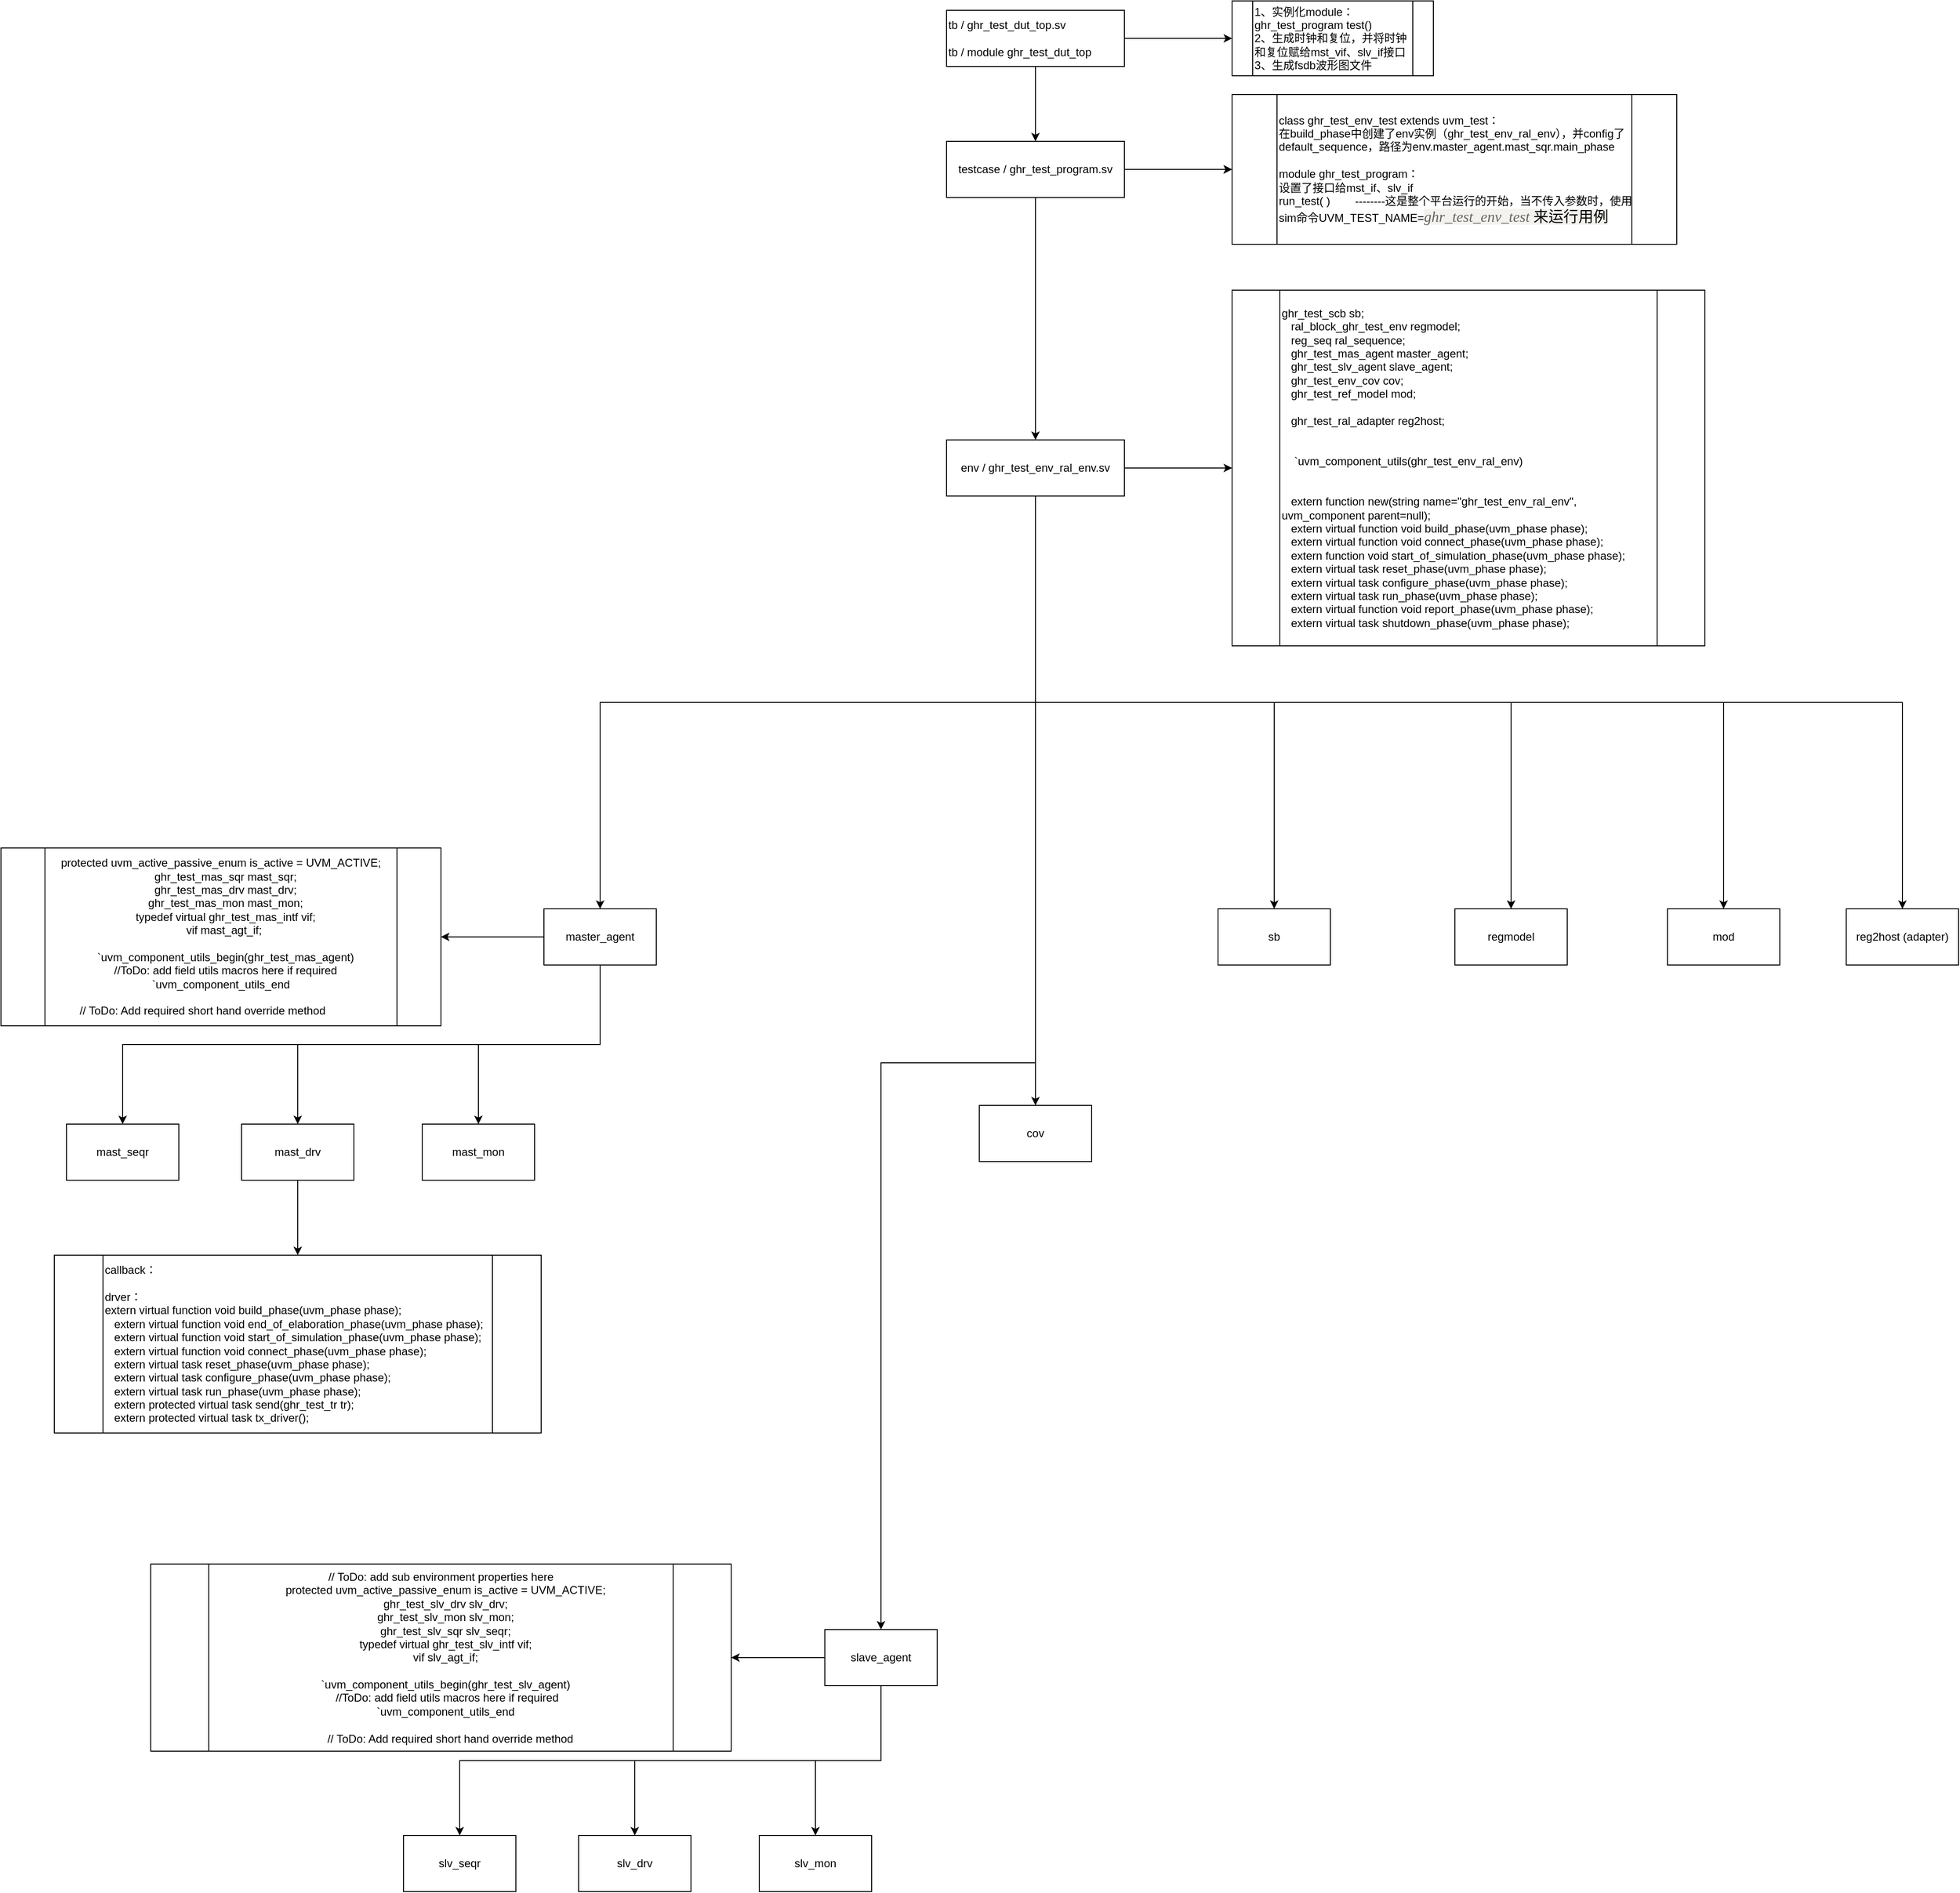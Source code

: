 <mxfile version="14.9.0" type="github">
  <diagram id="dHyQosclc3NUR6HKDb04" name="Page-1">
    <mxGraphModel dx="2249" dy="794" grid="1" gridSize="10" guides="1" tooltips="1" connect="1" arrows="1" fold="1" page="1" pageScale="1" pageWidth="827" pageHeight="1169" math="0" shadow="0">
      <root>
        <mxCell id="0" />
        <mxCell id="1" parent="0" />
        <mxCell id="dHHoHIPFjKXj9bd5cRM4-3" value="" style="edgeStyle=orthogonalEdgeStyle;rounded=0;orthogonalLoop=1;jettySize=auto;html=1;" parent="1" source="dHHoHIPFjKXj9bd5cRM4-1" target="dHHoHIPFjKXj9bd5cRM4-2" edge="1">
          <mxGeometry relative="1" as="geometry" />
        </mxCell>
        <mxCell id="dHHoHIPFjKXj9bd5cRM4-5" value="" style="edgeStyle=orthogonalEdgeStyle;rounded=0;orthogonalLoop=1;jettySize=auto;html=1;" parent="1" source="dHHoHIPFjKXj9bd5cRM4-1" target="dHHoHIPFjKXj9bd5cRM4-4" edge="1">
          <mxGeometry relative="1" as="geometry" />
        </mxCell>
        <mxCell id="dHHoHIPFjKXj9bd5cRM4-1" value="tb / ghr_test_dut_top.sv&lt;br&gt;&lt;br&gt;tb / module&amp;nbsp;ghr_test_dut_top" style="rounded=0;whiteSpace=wrap;html=1;align=left;" parent="1" vertex="1">
          <mxGeometry x="220" y="90" width="190" height="60" as="geometry" />
        </mxCell>
        <mxCell id="dHHoHIPFjKXj9bd5cRM4-9" value="" style="edgeStyle=orthogonalEdgeStyle;rounded=0;orthogonalLoop=1;jettySize=auto;html=1;" parent="1" source="dHHoHIPFjKXj9bd5cRM4-2" target="dHHoHIPFjKXj9bd5cRM4-8" edge="1">
          <mxGeometry relative="1" as="geometry" />
        </mxCell>
        <mxCell id="dHHoHIPFjKXj9bd5cRM4-10" value="" style="edgeStyle=orthogonalEdgeStyle;rounded=0;orthogonalLoop=1;jettySize=auto;html=1;" parent="1" source="dHHoHIPFjKXj9bd5cRM4-2" target="dHHoHIPFjKXj9bd5cRM4-8" edge="1">
          <mxGeometry relative="1" as="geometry" />
        </mxCell>
        <mxCell id="dHHoHIPFjKXj9bd5cRM4-12" value="" style="edgeStyle=orthogonalEdgeStyle;rounded=0;orthogonalLoop=1;jettySize=auto;html=1;" parent="1" source="dHHoHIPFjKXj9bd5cRM4-2" target="dHHoHIPFjKXj9bd5cRM4-11" edge="1">
          <mxGeometry relative="1" as="geometry" />
        </mxCell>
        <mxCell id="dHHoHIPFjKXj9bd5cRM4-2" value="testcase / ghr_test_program.sv" style="rounded=0;whiteSpace=wrap;html=1;" parent="1" vertex="1">
          <mxGeometry x="220" y="230" width="190" height="60" as="geometry" />
        </mxCell>
        <mxCell id="dHHoHIPFjKXj9bd5cRM4-4" value="1、实例化module：&lt;br&gt;ghr_test_program test()&lt;br&gt;2、生成时钟和复位，并将时钟和复位赋给mst_vif、slv_if接口&lt;br&gt;3、生成fsdb波形图文件" style="shape=process;whiteSpace=wrap;html=1;backgroundOutline=1;rounded=0;align=left;" parent="1" vertex="1">
          <mxGeometry x="525" y="80" width="215" height="80" as="geometry" />
        </mxCell>
        <mxCell id="dHHoHIPFjKXj9bd5cRM4-8" value="class ghr_test_env_test extends uvm_test：&lt;br&gt;在build_phase中创建了env实例（ghr_test_env_ral_env），并config了default_sequence，路径为env.master_agent.mast_sqr.main_phase&lt;br&gt;&lt;br&gt;module&amp;nbsp;ghr_test_program：&lt;br&gt;设置了接口给mst_if、slv_if&lt;br&gt;run_test( )&amp;nbsp; &amp;nbsp; &amp;nbsp; &amp;nbsp; --------这是整个平台运行的开始，当不传入参数时，使用sim命令UVM_TEST_NAME=&lt;span style=&quot;color: rgb(101 , 101 , 101) ; font-family: &amp;#34;pt serif&amp;#34; , &amp;#34;times new roman&amp;#34; , &amp;#34;times&amp;#34; , serif ; font-size: 16px ; font-style: italic ; background-color: rgb(243 , 242 , 238)&quot;&gt;ghr_test_env_test &lt;/span&gt;&lt;span style=&quot;font-family: &amp;#34;pt serif&amp;#34; , &amp;#34;times new roman&amp;#34; , &amp;#34;times&amp;#34; , serif ; font-size: 16px ; background-color: rgb(243 , 242 , 238)&quot;&gt;来运行用例&lt;/span&gt;" style="shape=process;whiteSpace=wrap;html=1;backgroundOutline=1;rounded=0;align=left;" parent="1" vertex="1">
          <mxGeometry x="525" y="180" width="475" height="160" as="geometry" />
        </mxCell>
        <mxCell id="dHHoHIPFjKXj9bd5cRM4-16" value="" style="edgeStyle=orthogonalEdgeStyle;rounded=0;orthogonalLoop=1;jettySize=auto;html=1;" parent="1" source="dHHoHIPFjKXj9bd5cRM4-11" target="dHHoHIPFjKXj9bd5cRM4-15" edge="1">
          <mxGeometry relative="1" as="geometry" />
        </mxCell>
        <mxCell id="dHHoHIPFjKXj9bd5cRM4-19" style="edgeStyle=orthogonalEdgeStyle;rounded=0;orthogonalLoop=1;jettySize=auto;html=1;exitX=0.5;exitY=1;exitDx=0;exitDy=0;" parent="1" source="dHHoHIPFjKXj9bd5cRM4-11" target="dHHoHIPFjKXj9bd5cRM4-17" edge="1">
          <mxGeometry relative="1" as="geometry" />
        </mxCell>
        <mxCell id="dHHoHIPFjKXj9bd5cRM4-21" style="edgeStyle=orthogonalEdgeStyle;rounded=0;orthogonalLoop=1;jettySize=auto;html=1;exitX=0.5;exitY=1;exitDx=0;exitDy=0;" parent="1" source="dHHoHIPFjKXj9bd5cRM4-11" target="dHHoHIPFjKXj9bd5cRM4-20" edge="1">
          <mxGeometry relative="1" as="geometry" />
        </mxCell>
        <mxCell id="dHHoHIPFjKXj9bd5cRM4-24" style="edgeStyle=orthogonalEdgeStyle;rounded=0;orthogonalLoop=1;jettySize=auto;html=1;exitX=0.5;exitY=1;exitDx=0;exitDy=0;" parent="1" source="dHHoHIPFjKXj9bd5cRM4-11" target="dHHoHIPFjKXj9bd5cRM4-22" edge="1">
          <mxGeometry relative="1" as="geometry" />
        </mxCell>
        <mxCell id="dHHoHIPFjKXj9bd5cRM4-26" style="edgeStyle=orthogonalEdgeStyle;rounded=0;orthogonalLoop=1;jettySize=auto;html=1;exitX=0.5;exitY=1;exitDx=0;exitDy=0;entryX=0.5;entryY=0;entryDx=0;entryDy=0;" parent="1" source="dHHoHIPFjKXj9bd5cRM4-11" target="dHHoHIPFjKXj9bd5cRM4-25" edge="1">
          <mxGeometry relative="1" as="geometry" />
        </mxCell>
        <mxCell id="dHHoHIPFjKXj9bd5cRM4-28" style="edgeStyle=orthogonalEdgeStyle;rounded=0;orthogonalLoop=1;jettySize=auto;html=1;exitX=0.5;exitY=1;exitDx=0;exitDy=0;entryX=0.5;entryY=0;entryDx=0;entryDy=0;" parent="1" source="dHHoHIPFjKXj9bd5cRM4-11" target="dHHoHIPFjKXj9bd5cRM4-27" edge="1">
          <mxGeometry relative="1" as="geometry" />
        </mxCell>
        <mxCell id="dHHoHIPFjKXj9bd5cRM4-30" style="edgeStyle=orthogonalEdgeStyle;rounded=0;orthogonalLoop=1;jettySize=auto;html=1;exitX=0.5;exitY=1;exitDx=0;exitDy=0;entryX=0.5;entryY=0;entryDx=0;entryDy=0;" parent="1" source="dHHoHIPFjKXj9bd5cRM4-11" target="dHHoHIPFjKXj9bd5cRM4-29" edge="1">
          <mxGeometry relative="1" as="geometry" />
        </mxCell>
        <mxCell id="dHHoHIPFjKXj9bd5cRM4-32" style="edgeStyle=orthogonalEdgeStyle;rounded=0;orthogonalLoop=1;jettySize=auto;html=1;exitX=0.5;exitY=1;exitDx=0;exitDy=0;" parent="1" source="dHHoHIPFjKXj9bd5cRM4-11" target="dHHoHIPFjKXj9bd5cRM4-31" edge="1">
          <mxGeometry relative="1" as="geometry" />
        </mxCell>
        <mxCell id="dHHoHIPFjKXj9bd5cRM4-11" value="env / ghr_test_env_ral_env.sv" style="whiteSpace=wrap;html=1;rounded=0;" parent="1" vertex="1">
          <mxGeometry x="220" y="549" width="190" height="60" as="geometry" />
        </mxCell>
        <mxCell id="dHHoHIPFjKXj9bd5cRM4-15" value="ghr_test_scb sb;&lt;br&gt;&amp;nbsp; &amp;nbsp;ral_block_ghr_test_env regmodel;&lt;br&gt;&amp;nbsp; &amp;nbsp;reg_seq ral_sequence;&amp;nbsp;&lt;br&gt;&amp;nbsp; &amp;nbsp;ghr_test_mas_agent master_agent;&lt;br&gt;&amp;nbsp; &amp;nbsp;ghr_test_slv_agent slave_agent;&lt;br&gt;&amp;nbsp; &amp;nbsp;ghr_test_env_cov cov;&lt;br&gt;&amp;nbsp; &amp;nbsp;ghr_test_ref_model mod;&lt;br&gt;&amp;nbsp; &amp;nbsp;&lt;br&gt;&amp;nbsp; &amp;nbsp;ghr_test_ral_adapter reg2host;&lt;br&gt;&lt;br&gt;&lt;br&gt;&amp;nbsp; &amp;nbsp; `uvm_component_utils(ghr_test_env_ral_env)&lt;br&gt;&lt;br&gt;&lt;br&gt;&amp;nbsp; &amp;nbsp;extern function new(string name=&quot;ghr_test_env_ral_env&quot;, uvm_component parent=null);&lt;br&gt;&amp;nbsp; &amp;nbsp;extern virtual function void build_phase(uvm_phase phase);&lt;br&gt;&amp;nbsp; &amp;nbsp;extern virtual function void connect_phase(uvm_phase phase);&lt;br&gt;&amp;nbsp; &amp;nbsp;extern function void start_of_simulation_phase(uvm_phase phase);&lt;br&gt;&amp;nbsp; &amp;nbsp;extern virtual task reset_phase(uvm_phase phase);&lt;br&gt;&amp;nbsp; &amp;nbsp;extern virtual task configure_phase(uvm_phase phase);&lt;br&gt;&amp;nbsp; &amp;nbsp;extern virtual task run_phase(uvm_phase phase);&lt;br&gt;&amp;nbsp; &amp;nbsp;extern virtual function void report_phase(uvm_phase phase);&lt;br&gt;&amp;nbsp; &amp;nbsp;extern virtual task shutdown_phase(uvm_phase phase);" style="shape=process;whiteSpace=wrap;html=1;backgroundOutline=1;rounded=0;align=left;" parent="1" vertex="1">
          <mxGeometry x="525" y="389" width="505" height="380" as="geometry" />
        </mxCell>
        <mxCell id="dHHoHIPFjKXj9bd5cRM4-34" value="" style="edgeStyle=orthogonalEdgeStyle;rounded=0;orthogonalLoop=1;jettySize=auto;html=1;" parent="1" source="dHHoHIPFjKXj9bd5cRM4-17" target="dHHoHIPFjKXj9bd5cRM4-33" edge="1">
          <mxGeometry relative="1" as="geometry" />
        </mxCell>
        <mxCell id="dHHoHIPFjKXj9bd5cRM4-38" style="edgeStyle=orthogonalEdgeStyle;rounded=0;orthogonalLoop=1;jettySize=auto;html=1;exitX=0.5;exitY=1;exitDx=0;exitDy=0;entryX=0.5;entryY=0;entryDx=0;entryDy=0;" parent="1" source="dHHoHIPFjKXj9bd5cRM4-17" target="dHHoHIPFjKXj9bd5cRM4-35" edge="1">
          <mxGeometry relative="1" as="geometry" />
        </mxCell>
        <mxCell id="dHHoHIPFjKXj9bd5cRM4-39" style="edgeStyle=orthogonalEdgeStyle;rounded=0;orthogonalLoop=1;jettySize=auto;html=1;exitX=0.5;exitY=1;exitDx=0;exitDy=0;entryX=0.5;entryY=0;entryDx=0;entryDy=0;" parent="1" source="dHHoHIPFjKXj9bd5cRM4-17" target="dHHoHIPFjKXj9bd5cRM4-36" edge="1">
          <mxGeometry relative="1" as="geometry" />
        </mxCell>
        <mxCell id="dHHoHIPFjKXj9bd5cRM4-40" style="edgeStyle=orthogonalEdgeStyle;rounded=0;orthogonalLoop=1;jettySize=auto;html=1;exitX=0.5;exitY=1;exitDx=0;exitDy=0;entryX=0.5;entryY=0;entryDx=0;entryDy=0;" parent="1" source="dHHoHIPFjKXj9bd5cRM4-17" target="dHHoHIPFjKXj9bd5cRM4-37" edge="1">
          <mxGeometry relative="1" as="geometry" />
        </mxCell>
        <mxCell id="dHHoHIPFjKXj9bd5cRM4-17" value="master_agent" style="whiteSpace=wrap;html=1;rounded=0;" parent="1" vertex="1">
          <mxGeometry x="-210" y="1050" width="120" height="60" as="geometry" />
        </mxCell>
        <mxCell id="dHHoHIPFjKXj9bd5cRM4-42" value="" style="edgeStyle=orthogonalEdgeStyle;rounded=0;orthogonalLoop=1;jettySize=auto;html=1;" parent="1" source="dHHoHIPFjKXj9bd5cRM4-20" target="dHHoHIPFjKXj9bd5cRM4-41" edge="1">
          <mxGeometry relative="1" as="geometry" />
        </mxCell>
        <mxCell id="dHHoHIPFjKXj9bd5cRM4-49" style="edgeStyle=orthogonalEdgeStyle;rounded=0;orthogonalLoop=1;jettySize=auto;html=1;exitX=0.5;exitY=1;exitDx=0;exitDy=0;" parent="1" source="dHHoHIPFjKXj9bd5cRM4-20" target="dHHoHIPFjKXj9bd5cRM4-46" edge="1">
          <mxGeometry relative="1" as="geometry" />
        </mxCell>
        <mxCell id="dHHoHIPFjKXj9bd5cRM4-50" style="edgeStyle=orthogonalEdgeStyle;rounded=0;orthogonalLoop=1;jettySize=auto;html=1;exitX=0.5;exitY=1;exitDx=0;exitDy=0;entryX=0.5;entryY=0;entryDx=0;entryDy=0;" parent="1" source="dHHoHIPFjKXj9bd5cRM4-20" target="dHHoHIPFjKXj9bd5cRM4-47" edge="1">
          <mxGeometry relative="1" as="geometry" />
        </mxCell>
        <mxCell id="dHHoHIPFjKXj9bd5cRM4-51" style="edgeStyle=orthogonalEdgeStyle;rounded=0;orthogonalLoop=1;jettySize=auto;html=1;exitX=0.5;exitY=1;exitDx=0;exitDy=0;entryX=0.5;entryY=0;entryDx=0;entryDy=0;" parent="1" source="dHHoHIPFjKXj9bd5cRM4-20" target="dHHoHIPFjKXj9bd5cRM4-48" edge="1">
          <mxGeometry relative="1" as="geometry" />
        </mxCell>
        <mxCell id="dHHoHIPFjKXj9bd5cRM4-20" value="slave_agent" style="rounded=0;whiteSpace=wrap;html=1;align=center;" parent="1" vertex="1">
          <mxGeometry x="90" y="1820" width="120" height="60" as="geometry" />
        </mxCell>
        <mxCell id="dHHoHIPFjKXj9bd5cRM4-22" value="cov" style="rounded=0;whiteSpace=wrap;html=1;align=center;" parent="1" vertex="1">
          <mxGeometry x="255" y="1260" width="120" height="60" as="geometry" />
        </mxCell>
        <mxCell id="dHHoHIPFjKXj9bd5cRM4-25" value="sb" style="rounded=0;whiteSpace=wrap;html=1;align=center;" parent="1" vertex="1">
          <mxGeometry x="510" y="1050" width="120" height="60" as="geometry" />
        </mxCell>
        <mxCell id="dHHoHIPFjKXj9bd5cRM4-27" value="regmodel" style="rounded=0;whiteSpace=wrap;html=1;align=center;" parent="1" vertex="1">
          <mxGeometry x="763" y="1050" width="120" height="60" as="geometry" />
        </mxCell>
        <mxCell id="dHHoHIPFjKXj9bd5cRM4-29" value="mod" style="rounded=0;whiteSpace=wrap;html=1;align=center;" parent="1" vertex="1">
          <mxGeometry x="990" y="1050" width="120" height="60" as="geometry" />
        </mxCell>
        <mxCell id="dHHoHIPFjKXj9bd5cRM4-31" value="reg2host (adapter)" style="rounded=0;whiteSpace=wrap;html=1;align=center;" parent="1" vertex="1">
          <mxGeometry x="1181" y="1050" width="120" height="60" as="geometry" />
        </mxCell>
        <mxCell id="dHHoHIPFjKXj9bd5cRM4-33" value="&lt;div&gt;protected uvm_active_passive_enum is_active = UVM_ACTIVE;&lt;/div&gt;&lt;div&gt;&amp;nbsp; &amp;nbsp;ghr_test_mas_sqr mast_sqr;&lt;/div&gt;&lt;div&gt;&amp;nbsp; &amp;nbsp;ghr_test_mas_drv mast_drv;&lt;/div&gt;&lt;div&gt;&amp;nbsp; &amp;nbsp;ghr_test_mas_mon mast_mon;&lt;/div&gt;&lt;div&gt;&amp;nbsp; &amp;nbsp;typedef virtual ghr_test_mas_intf vif;&lt;/div&gt;&lt;div&gt;&amp;nbsp; &amp;nbsp;vif mast_agt_if;&amp;nbsp;&lt;/div&gt;&lt;div&gt;&lt;br&gt;&lt;/div&gt;&lt;div&gt;&amp;nbsp; &amp;nbsp;`uvm_component_utils_begin(ghr_test_mas_agent)&lt;/div&gt;&lt;div&gt;&amp;nbsp; &amp;nbsp;//ToDo: add field utils macros here if required&lt;/div&gt;&lt;div&gt;&lt;span&gt; &lt;/span&gt;`uvm_component_utils_end&lt;/div&gt;&lt;div&gt;&lt;br&gt;&lt;/div&gt;&lt;div style=&quot;text-align: left&quot;&gt;&amp;nbsp; &amp;nbsp; &amp;nbsp; // ToDo: Add required short hand override method&lt;/div&gt;" style="shape=process;whiteSpace=wrap;html=1;backgroundOutline=1;rounded=0;" parent="1" vertex="1">
          <mxGeometry x="-790" y="985" width="470" height="190" as="geometry" />
        </mxCell>
        <mxCell id="dHHoHIPFjKXj9bd5cRM4-35" value="mast_seqr" style="rounded=0;whiteSpace=wrap;html=1;align=center;" parent="1" vertex="1">
          <mxGeometry x="-720" y="1280" width="120" height="60" as="geometry" />
        </mxCell>
        <mxCell id="dHHoHIPFjKXj9bd5cRM4-36" value="mast_drv" style="rounded=0;whiteSpace=wrap;html=1;align=center;" parent="1" vertex="1">
          <mxGeometry x="-533" y="1280" width="120" height="60" as="geometry" />
        </mxCell>
        <mxCell id="EVgympzsnjo3q1FPB-39-2" value="" style="edgeStyle=orthogonalEdgeStyle;rounded=0;orthogonalLoop=1;jettySize=auto;html=1;exitX=0.5;exitY=1;exitDx=0;exitDy=0;" edge="1" parent="1" source="dHHoHIPFjKXj9bd5cRM4-36" target="EVgympzsnjo3q1FPB-39-1">
          <mxGeometry relative="1" as="geometry" />
        </mxCell>
        <mxCell id="dHHoHIPFjKXj9bd5cRM4-37" value="mast_mon" style="rounded=0;whiteSpace=wrap;html=1;align=center;" parent="1" vertex="1">
          <mxGeometry x="-340" y="1280" width="120" height="60" as="geometry" />
        </mxCell>
        <mxCell id="dHHoHIPFjKXj9bd5cRM4-41" value="&lt;div&gt;// ToDo: add sub environment properties here&lt;/div&gt;&lt;div&gt;&amp;nbsp; &amp;nbsp;protected uvm_active_passive_enum is_active = UVM_ACTIVE;&lt;/div&gt;&lt;div&gt;&amp;nbsp; &amp;nbsp;ghr_test_slv_drv slv_drv;&lt;/div&gt;&lt;div&gt;&amp;nbsp; &amp;nbsp;ghr_test_slv_mon slv_mon;&lt;/div&gt;&lt;div&gt;&amp;nbsp; &amp;nbsp;ghr_test_slv_sqr slv_seqr;&lt;/div&gt;&lt;div&gt;&amp;nbsp; &amp;nbsp;typedef virtual ghr_test_slv_intf vif;&lt;/div&gt;&lt;div&gt;&amp;nbsp; &amp;nbsp;vif slv_agt_if;&lt;/div&gt;&lt;div&gt;&lt;br&gt;&lt;/div&gt;&lt;div&gt;&amp;nbsp; &amp;nbsp;`uvm_component_utils_begin(ghr_test_slv_agent)&lt;/div&gt;&lt;div&gt;&amp;nbsp; &amp;nbsp; //ToDo: add field utils macros here if required&lt;/div&gt;&lt;div&gt;&amp;nbsp; &amp;nbsp;`uvm_component_utils_end&lt;/div&gt;&lt;div&gt;&lt;br&gt;&lt;/div&gt;&lt;div&gt;&amp;nbsp; &amp;nbsp; &amp;nbsp; // ToDo: Add required short hand override method&lt;/div&gt;" style="shape=process;whiteSpace=wrap;html=1;backgroundOutline=1;rounded=0;" parent="1" vertex="1">
          <mxGeometry x="-630" y="1750" width="620" height="200" as="geometry" />
        </mxCell>
        <mxCell id="dHHoHIPFjKXj9bd5cRM4-46" value="slv_seqr" style="rounded=0;whiteSpace=wrap;html=1;align=center;" parent="1" vertex="1">
          <mxGeometry x="-360" y="2040" width="120" height="60" as="geometry" />
        </mxCell>
        <mxCell id="dHHoHIPFjKXj9bd5cRM4-47" value="slv_drv" style="rounded=0;whiteSpace=wrap;html=1;align=center;" parent="1" vertex="1">
          <mxGeometry x="-173" y="2040" width="120" height="60" as="geometry" />
        </mxCell>
        <mxCell id="dHHoHIPFjKXj9bd5cRM4-48" value="slv_mon" style="rounded=0;whiteSpace=wrap;html=1;align=center;" parent="1" vertex="1">
          <mxGeometry x="20" y="2040" width="120" height="60" as="geometry" />
        </mxCell>
        <mxCell id="EVgympzsnjo3q1FPB-39-1" value="&lt;div&gt;callback：&lt;/div&gt;&lt;div&gt;&lt;br&gt;&lt;/div&gt;&lt;div&gt;drver：&amp;nbsp; &amp;nbsp;&lt;/div&gt;&lt;div&gt;extern virtual function void build_phase(uvm_phase phase);&lt;/div&gt;&lt;div&gt;&amp;nbsp; &amp;nbsp;extern virtual function void end_of_elaboration_phase(uvm_phase phase);&lt;/div&gt;&lt;div&gt;&amp;nbsp; &amp;nbsp;extern virtual function void start_of_simulation_phase(uvm_phase phase);&lt;/div&gt;&lt;div&gt;&amp;nbsp; &amp;nbsp;extern virtual function void connect_phase(uvm_phase phase);&lt;/div&gt;&lt;div&gt;&amp;nbsp; &amp;nbsp;extern virtual task reset_phase(uvm_phase phase);&lt;/div&gt;&lt;div&gt;&amp;nbsp; &amp;nbsp;extern virtual task configure_phase(uvm_phase phase);&lt;/div&gt;&lt;div&gt;&amp;nbsp; &amp;nbsp;extern virtual task run_phase(uvm_phase phase);&lt;/div&gt;&lt;div&gt;&amp;nbsp; &amp;nbsp;extern protected virtual task send(ghr_test_tr tr);&amp;nbsp;&lt;/div&gt;&lt;div&gt;&amp;nbsp; &amp;nbsp;extern protected virtual task tx_driver();&lt;/div&gt;" style="shape=process;whiteSpace=wrap;html=1;backgroundOutline=1;rounded=0;align=left;" vertex="1" parent="1">
          <mxGeometry x="-733" y="1420" width="520" height="190" as="geometry" />
        </mxCell>
      </root>
    </mxGraphModel>
  </diagram>
</mxfile>
